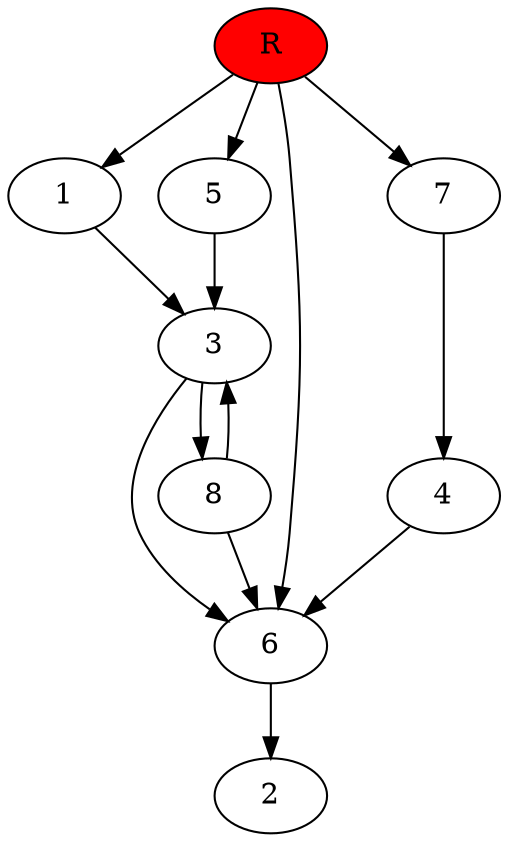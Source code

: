 digraph prb3830 {
	1
	2
	3
	4
	5
	6
	7
	8
	R [fillcolor="#ff0000" style=filled]
	1 -> 3
	3 -> 6
	3 -> 8
	4 -> 6
	5 -> 3
	6 -> 2
	7 -> 4
	8 -> 3
	8 -> 6
	R -> 1
	R -> 5
	R -> 6
	R -> 7
}
